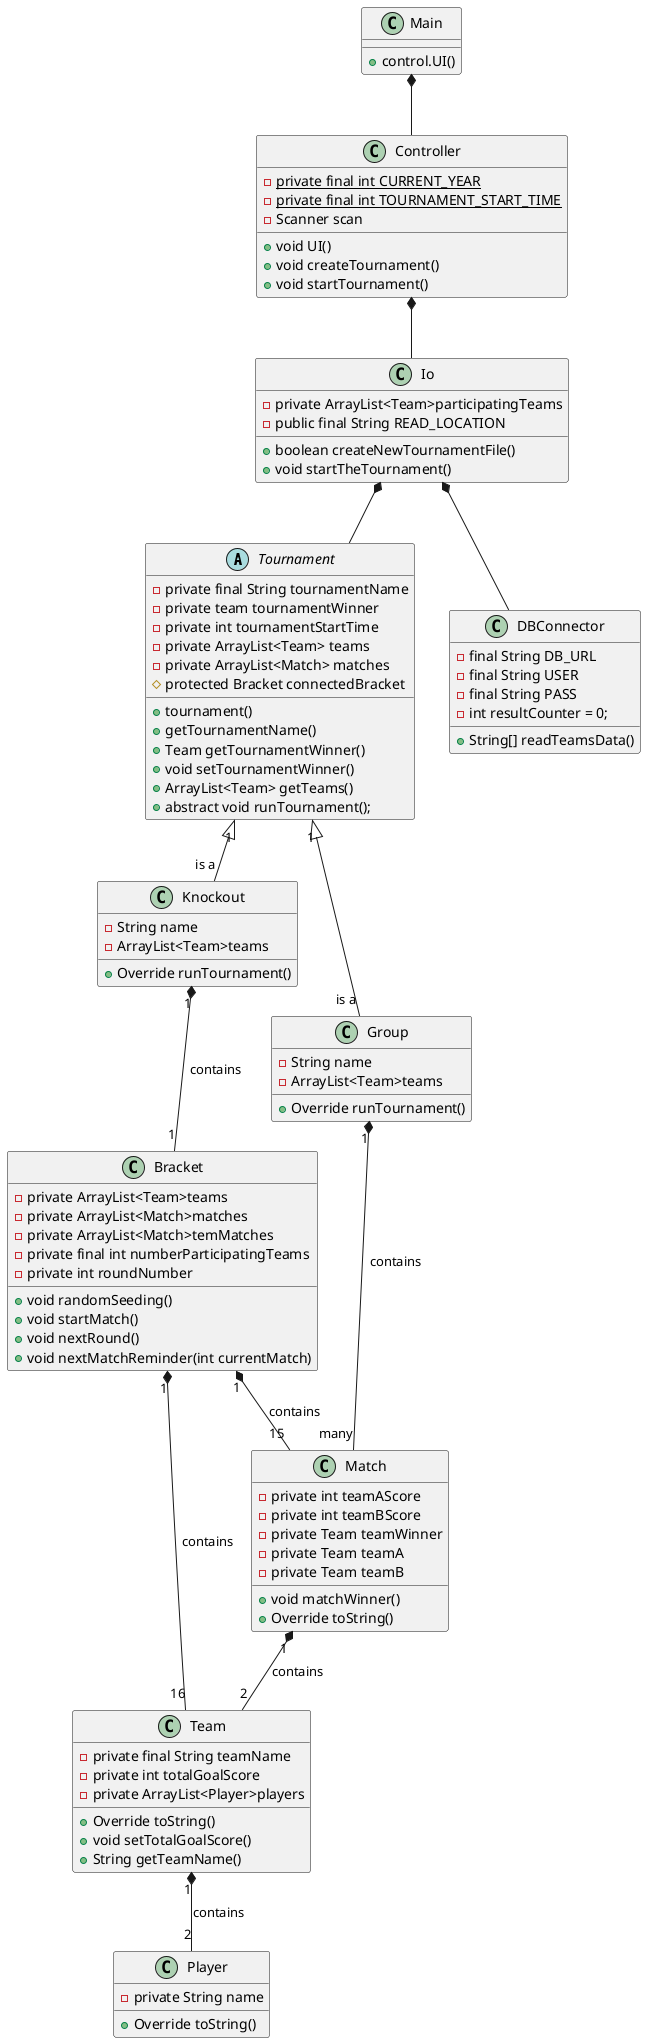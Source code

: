 @startuml
Abstract Tournament
class Controller
class Team
class Match
class Bracket
class Player
class Main
class Knockout
class Group
class Io
class DBConnector

Main *-- Controller
Controller *-- Io
Io *-- Tournament
Tournament "1" <|-- "is a" Knockout
Tournament "1" <|-- "is a" Group
Knockout "1" *--"1"Bracket :contains
Group "1" *-- "many" Match :contains
Bracket "1" *-- "16" Team :contains
Bracket "1" *-- "15" Match :contains
Team "1" *-- "2" Player :contains
Match "1" *-- "2" Team :contains
Io *-- DBConnector

Main : + control.UI()

Io : + boolean createNewTournamentFile()
Io : + void startTheTournament()
Io : - private ArrayList<Team>participatingTeams
Io : - public final String READ_LOCATION

DBConnector : - final String DB_URL
DBConnector : - final String USER
DBConnector : - final String PASS
DBConnector : - int resultCounter = 0;
DBConnector : + String[] readTeamsData()


Controller : + void UI()
Controller : + void createTournament()
Controller : - private final {static} int CURRENT_YEAR
Controller : - private final {static} int TOURNAMENT_START_TIME
Controller : + void startTournament()
Controller : - Scanner scan

Tournament : - private final String tournamentName
Tournament : - private team tournamentWinner
Tournament : - private int tournamentStartTime
Tournament : - private ArrayList<Team> teams
Tournament : - private ArrayList<Match> matches
Tournament : # protected Bracket connectedBracket
Tournament : + tournament()
Tournament : + getTournamentName()
Tournament : + Team getTournamentWinner()
Tournament : + void setTournamentWinner()
Tournament : + ArrayList<Team> getTeams()
Tournament : + abstract void runTournament();

Knockout : + Override runTournament()
Knockout : - String name
Knockout : - ArrayList<Team>teams

Group : + Override runTournament()
Group : - String name
Group : - ArrayList<Team>teams

Bracket : - private ArrayList<Team>teams
Bracket : - private ArrayList<Match>matches
Bracket : - private ArrayList<Match>temMatches
Bracket : - private final int numberParticipatingTeams
Bracket : - private int roundNumber
Bracket : + void randomSeeding()
Bracket : + void startMatch()
Bracket : + void nextRound()
Bracket : + void nextMatchReminder(int currentMatch)

Team : - private final String teamName
Team : - private int totalGoalScore
Team : - private ArrayList<Player>players
Team : + Override toString()
Team : + void setTotalGoalScore()
Team : + String getTeamName()

Match : + void matchWinner()
Match : + Override toString()
Match : - private int teamAScore
Match : - private int teamBScore
Match : - private Team teamWinner
Match : - private Team teamA
Match : - private Team teamB

Player : - private String name
Player : + Override toString()
@enduml